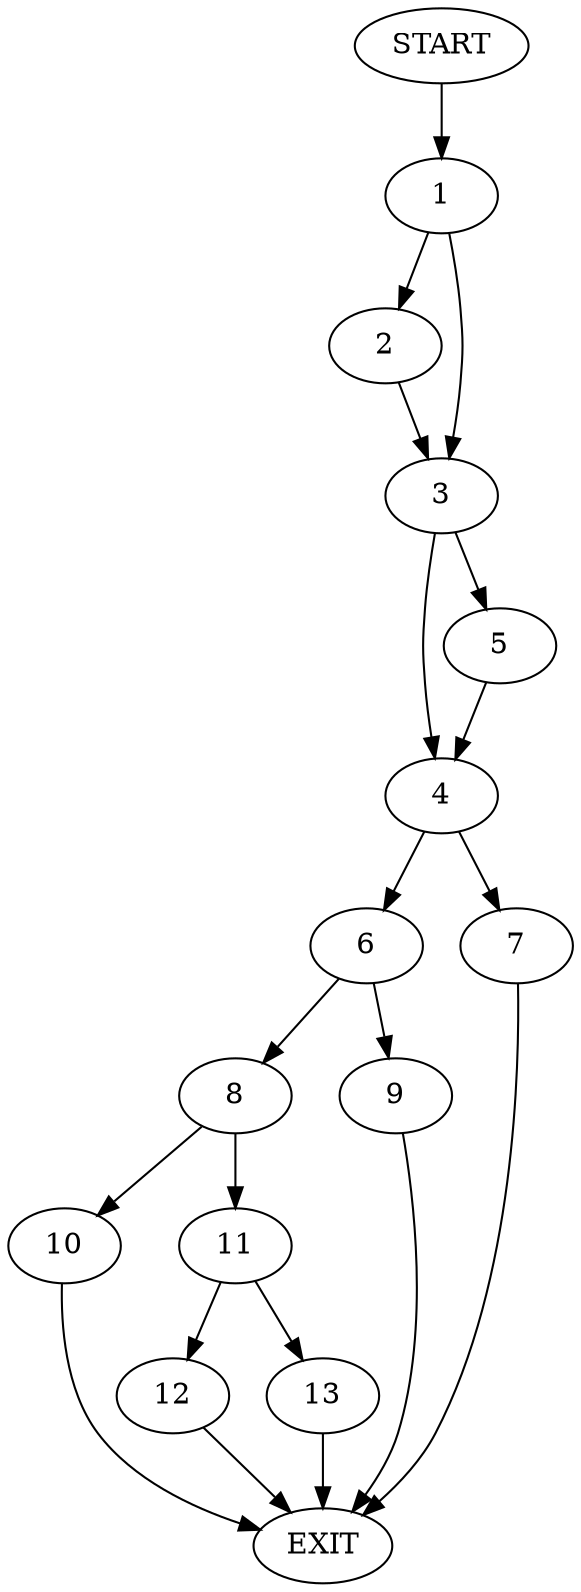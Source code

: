digraph {
0 [label="START"]
14 [label="EXIT"]
0 -> 1
1 -> 2
1 -> 3
3 -> 4
3 -> 5
2 -> 3
4 -> 6
4 -> 7
5 -> 4
6 -> 8
6 -> 9
7 -> 14
8 -> 10
8 -> 11
9 -> 14
11 -> 12
11 -> 13
10 -> 14
12 -> 14
13 -> 14
}
